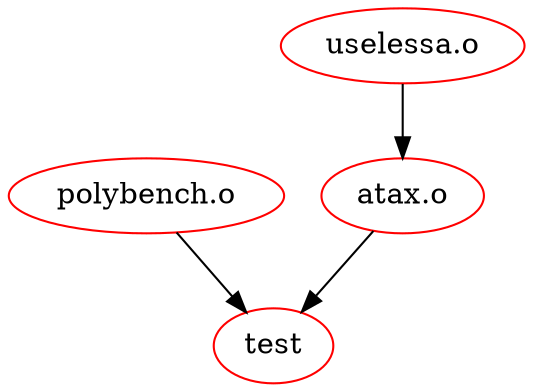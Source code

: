 digraph G {
n3[label="atax.o", color="red"];
n5[label="polybench.o", color="red"];
n2[label="test", color="red"];
n4[label="uselessa.o", color="red"];
n4 -> n3 ; 
n3 -> n2 ; 
n5 -> n2 ; 
}
